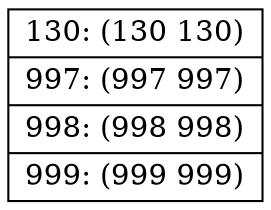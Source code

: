 digraph g {
  node [shape=record, height=0.1];
  node498[label = "{130: (130 130)|997: (997 997)|998: (998 998)|999: (999 999)}"];
}